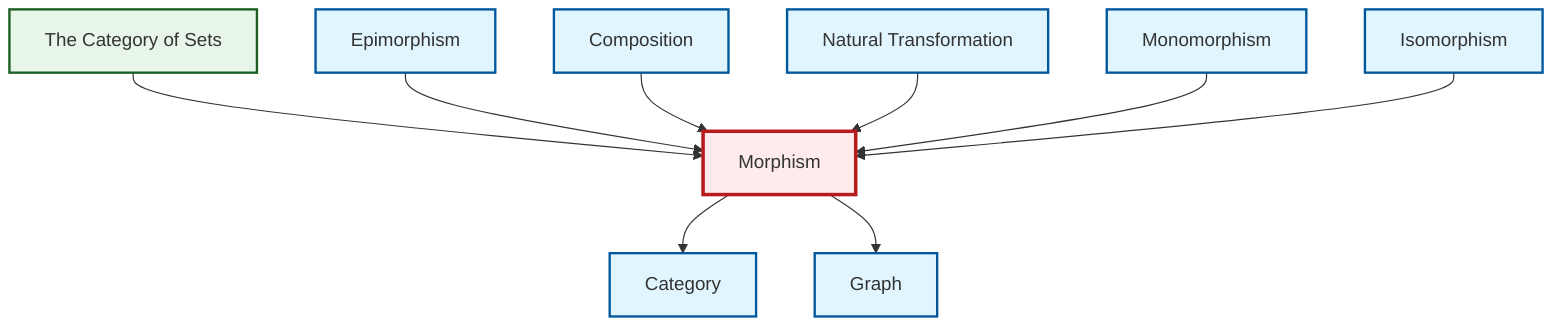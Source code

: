 graph TD
    classDef definition fill:#e1f5fe,stroke:#01579b,stroke-width:2px
    classDef theorem fill:#f3e5f5,stroke:#4a148c,stroke-width:2px
    classDef axiom fill:#fff3e0,stroke:#e65100,stroke-width:2px
    classDef example fill:#e8f5e9,stroke:#1b5e20,stroke-width:2px
    classDef current fill:#ffebee,stroke:#b71c1c,stroke-width:3px
    def-natural-transformation["Natural Transformation"]:::definition
    def-morphism["Morphism"]:::definition
    def-graph["Graph"]:::definition
    def-monomorphism["Monomorphism"]:::definition
    def-isomorphism["Isomorphism"]:::definition
    def-epimorphism["Epimorphism"]:::definition
    ex-set-category["The Category of Sets"]:::example
    def-category["Category"]:::definition
    def-composition["Composition"]:::definition
    ex-set-category --> def-morphism
    def-epimorphism --> def-morphism
    def-composition --> def-morphism
    def-natural-transformation --> def-morphism
    def-morphism --> def-category
    def-morphism --> def-graph
    def-monomorphism --> def-morphism
    def-isomorphism --> def-morphism
    class def-morphism current